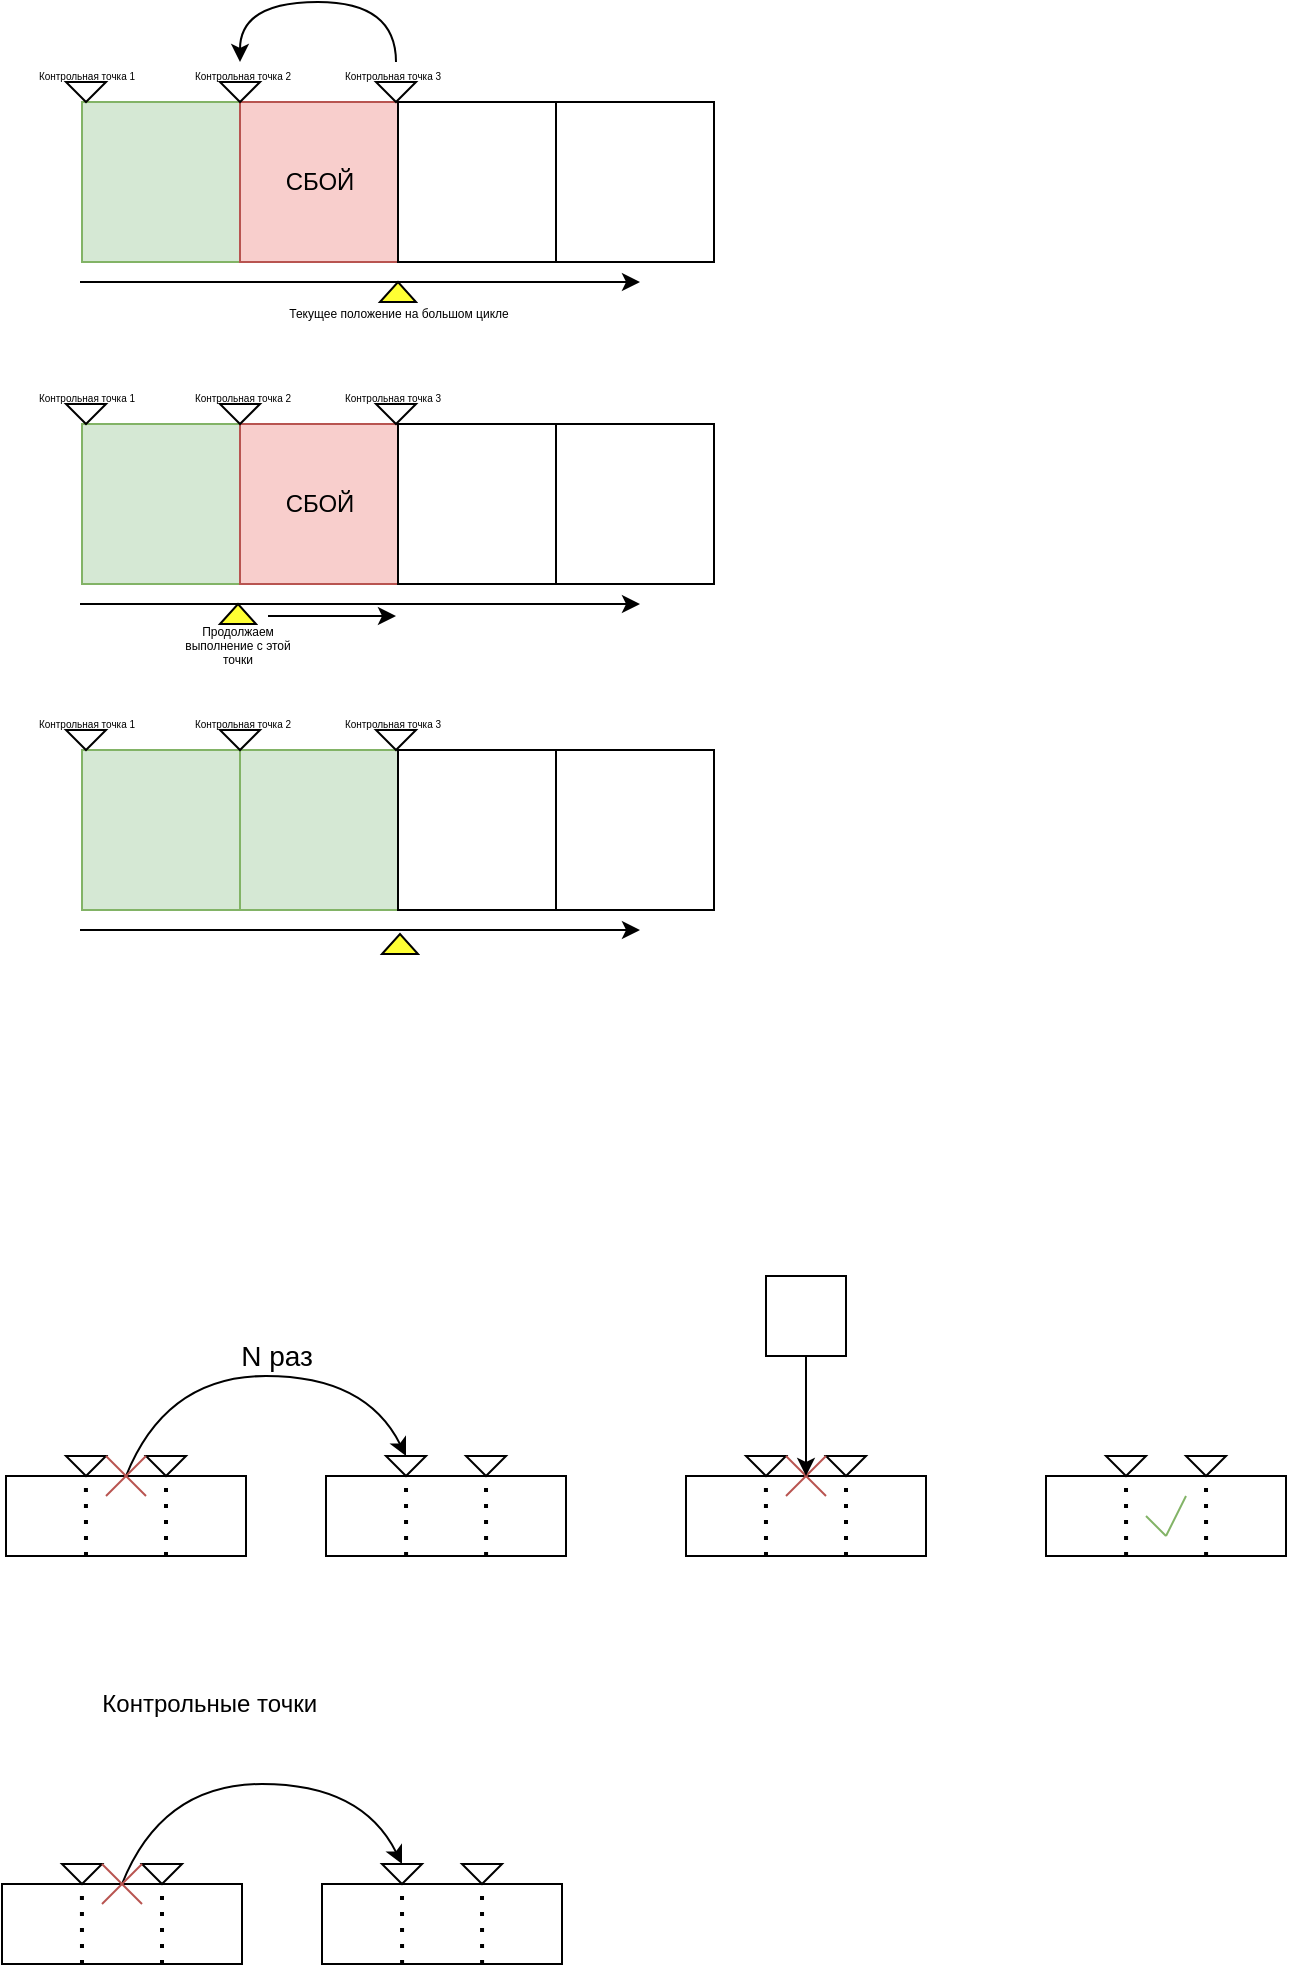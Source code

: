 <mxfile version="16.6.1" type="github">
  <diagram id="kUv60MwD6dkCK4IGCB6y" name="Page-1">
    <mxGraphModel dx="1678" dy="2049" grid="1" gridSize="10" guides="1" tooltips="1" connect="1" arrows="1" fold="1" page="1" pageScale="1" pageWidth="827" pageHeight="1169" background="none" math="0" shadow="0">
      <root>
        <mxCell id="0" />
        <mxCell id="1" parent="0" />
        <mxCell id="kLGDMWvkMEwNaBpiAJVr-1" value="" style="rounded=0;whiteSpace=wrap;html=1;" parent="1" vertex="1">
          <mxGeometry x="41" y="811" width="120" height="40" as="geometry" />
        </mxCell>
        <mxCell id="kLGDMWvkMEwNaBpiAJVr-2" value="" style="endArrow=none;dashed=1;html=1;dashPattern=1 3;strokeWidth=2;rounded=0;entryX=0.333;entryY=0;entryDx=0;entryDy=0;entryPerimeter=0;" parent="1" target="kLGDMWvkMEwNaBpiAJVr-1" edge="1">
          <mxGeometry width="50" height="50" relative="1" as="geometry">
            <mxPoint x="81" y="851" as="sourcePoint" />
            <mxPoint x="131" y="801" as="targetPoint" />
          </mxGeometry>
        </mxCell>
        <mxCell id="kLGDMWvkMEwNaBpiAJVr-3" value="" style="endArrow=none;dashed=1;html=1;dashPattern=1 3;strokeWidth=2;rounded=0;" parent="1" edge="1">
          <mxGeometry width="50" height="50" relative="1" as="geometry">
            <mxPoint x="121" y="851" as="sourcePoint" />
            <mxPoint x="121" y="811" as="targetPoint" />
          </mxGeometry>
        </mxCell>
        <mxCell id="kLGDMWvkMEwNaBpiAJVr-4" value="" style="triangle;whiteSpace=wrap;html=1;direction=south;" parent="1" vertex="1">
          <mxGeometry x="71" y="801" width="20" height="10" as="geometry" />
        </mxCell>
        <mxCell id="kLGDMWvkMEwNaBpiAJVr-5" value="" style="triangle;whiteSpace=wrap;html=1;direction=south;" parent="1" vertex="1">
          <mxGeometry x="111" y="801" width="20" height="10" as="geometry" />
        </mxCell>
        <mxCell id="kLGDMWvkMEwNaBpiAJVr-6" value="" style="rounded=0;whiteSpace=wrap;html=1;" parent="1" vertex="1">
          <mxGeometry x="201" y="811" width="120" height="40" as="geometry" />
        </mxCell>
        <mxCell id="kLGDMWvkMEwNaBpiAJVr-7" value="" style="endArrow=none;dashed=1;html=1;dashPattern=1 3;strokeWidth=2;rounded=0;entryX=0.333;entryY=0;entryDx=0;entryDy=0;entryPerimeter=0;" parent="1" edge="1">
          <mxGeometry width="50" height="50" relative="1" as="geometry">
            <mxPoint x="241.04" y="851" as="sourcePoint" />
            <mxPoint x="241.0" y="811" as="targetPoint" />
          </mxGeometry>
        </mxCell>
        <mxCell id="kLGDMWvkMEwNaBpiAJVr-8" value="" style="endArrow=none;dashed=1;html=1;dashPattern=1 3;strokeWidth=2;rounded=0;entryX=0.333;entryY=0;entryDx=0;entryDy=0;entryPerimeter=0;" parent="1" edge="1">
          <mxGeometry width="50" height="50" relative="1" as="geometry">
            <mxPoint x="281.04" y="851" as="sourcePoint" />
            <mxPoint x="281" y="811" as="targetPoint" />
          </mxGeometry>
        </mxCell>
        <mxCell id="kLGDMWvkMEwNaBpiAJVr-9" value="" style="triangle;whiteSpace=wrap;html=1;direction=south;" parent="1" vertex="1">
          <mxGeometry x="231" y="801" width="20" height="10" as="geometry" />
        </mxCell>
        <mxCell id="kLGDMWvkMEwNaBpiAJVr-10" value="" style="triangle;whiteSpace=wrap;html=1;direction=south;" parent="1" vertex="1">
          <mxGeometry x="271" y="801" width="20" height="10" as="geometry" />
        </mxCell>
        <mxCell id="kLGDMWvkMEwNaBpiAJVr-11" value="" style="curved=1;endArrow=classic;html=1;rounded=0;entryX=0;entryY=0.5;entryDx=0;entryDy=0;" parent="1" target="kLGDMWvkMEwNaBpiAJVr-9" edge="1">
          <mxGeometry width="50" height="50" relative="1" as="geometry">
            <mxPoint x="101" y="811" as="sourcePoint" />
            <mxPoint x="201" y="801" as="targetPoint" />
            <Array as="points">
              <mxPoint x="121" y="761" />
              <mxPoint x="221" y="761" />
            </Array>
          </mxGeometry>
        </mxCell>
        <mxCell id="kLGDMWvkMEwNaBpiAJVr-12" value="" style="endArrow=none;html=1;rounded=0;fillColor=#f8cecc;strokeColor=#b85450;" parent="1" edge="1">
          <mxGeometry width="50" height="50" relative="1" as="geometry">
            <mxPoint x="91" y="801" as="sourcePoint" />
            <mxPoint x="111" y="821" as="targetPoint" />
            <Array as="points">
              <mxPoint x="101" y="811" />
            </Array>
          </mxGeometry>
        </mxCell>
        <mxCell id="kLGDMWvkMEwNaBpiAJVr-13" value="" style="endArrow=none;html=1;rounded=0;fillColor=#f8cecc;strokeColor=#b85450;" parent="1" edge="1">
          <mxGeometry width="50" height="50" relative="1" as="geometry">
            <mxPoint x="91" y="821" as="sourcePoint" />
            <mxPoint x="111" y="801" as="targetPoint" />
          </mxGeometry>
        </mxCell>
        <mxCell id="kLGDMWvkMEwNaBpiAJVr-14" value="Контрольные точки&amp;nbsp;" style="text;html=1;align=center;verticalAlign=middle;resizable=0;points=[];autosize=1;strokeColor=none;fillColor=none;" parent="1" vertex="1">
          <mxGeometry x="81" y="711" width="130" height="20" as="geometry" />
        </mxCell>
        <mxCell id="NlPgxAXw65l1pPovX71C-1" value="" style="rounded=0;whiteSpace=wrap;html=1;" parent="1" vertex="1">
          <mxGeometry x="43" y="607" width="120" height="40" as="geometry" />
        </mxCell>
        <mxCell id="NlPgxAXw65l1pPovX71C-2" value="" style="endArrow=none;dashed=1;html=1;dashPattern=1 3;strokeWidth=2;rounded=0;entryX=0.333;entryY=0;entryDx=0;entryDy=0;entryPerimeter=0;" parent="1" target="NlPgxAXw65l1pPovX71C-1" edge="1">
          <mxGeometry width="50" height="50" relative="1" as="geometry">
            <mxPoint x="83" y="647" as="sourcePoint" />
            <mxPoint x="133" y="597" as="targetPoint" />
          </mxGeometry>
        </mxCell>
        <mxCell id="NlPgxAXw65l1pPovX71C-3" value="" style="endArrow=none;dashed=1;html=1;dashPattern=1 3;strokeWidth=2;rounded=0;" parent="1" edge="1">
          <mxGeometry width="50" height="50" relative="1" as="geometry">
            <mxPoint x="123" y="647" as="sourcePoint" />
            <mxPoint x="123" y="607" as="targetPoint" />
          </mxGeometry>
        </mxCell>
        <mxCell id="NlPgxAXw65l1pPovX71C-4" value="" style="triangle;whiteSpace=wrap;html=1;direction=south;" parent="1" vertex="1">
          <mxGeometry x="73" y="597" width="20" height="10" as="geometry" />
        </mxCell>
        <mxCell id="NlPgxAXw65l1pPovX71C-5" value="" style="triangle;whiteSpace=wrap;html=1;direction=south;" parent="1" vertex="1">
          <mxGeometry x="113" y="597" width="20" height="10" as="geometry" />
        </mxCell>
        <mxCell id="NlPgxAXw65l1pPovX71C-6" value="" style="rounded=0;whiteSpace=wrap;html=1;" parent="1" vertex="1">
          <mxGeometry x="203" y="607" width="120" height="40" as="geometry" />
        </mxCell>
        <mxCell id="NlPgxAXw65l1pPovX71C-7" value="" style="endArrow=none;dashed=1;html=1;dashPattern=1 3;strokeWidth=2;rounded=0;entryX=0.333;entryY=0;entryDx=0;entryDy=0;entryPerimeter=0;" parent="1" edge="1">
          <mxGeometry width="50" height="50" relative="1" as="geometry">
            <mxPoint x="243.04" y="647" as="sourcePoint" />
            <mxPoint x="243" y="607" as="targetPoint" />
          </mxGeometry>
        </mxCell>
        <mxCell id="NlPgxAXw65l1pPovX71C-8" value="" style="endArrow=none;dashed=1;html=1;dashPattern=1 3;strokeWidth=2;rounded=0;entryX=0.333;entryY=0;entryDx=0;entryDy=0;entryPerimeter=0;" parent="1" edge="1">
          <mxGeometry width="50" height="50" relative="1" as="geometry">
            <mxPoint x="283.04" y="647" as="sourcePoint" />
            <mxPoint x="283" y="607" as="targetPoint" />
          </mxGeometry>
        </mxCell>
        <mxCell id="NlPgxAXw65l1pPovX71C-9" value="" style="triangle;whiteSpace=wrap;html=1;direction=south;" parent="1" vertex="1">
          <mxGeometry x="233" y="597" width="20" height="10" as="geometry" />
        </mxCell>
        <mxCell id="NlPgxAXw65l1pPovX71C-10" value="" style="triangle;whiteSpace=wrap;html=1;direction=south;" parent="1" vertex="1">
          <mxGeometry x="273" y="597" width="20" height="10" as="geometry" />
        </mxCell>
        <mxCell id="NlPgxAXw65l1pPovX71C-11" value="" style="curved=1;endArrow=classic;html=1;rounded=0;entryX=0;entryY=0.5;entryDx=0;entryDy=0;" parent="1" target="NlPgxAXw65l1pPovX71C-9" edge="1">
          <mxGeometry width="50" height="50" relative="1" as="geometry">
            <mxPoint x="103" y="607" as="sourcePoint" />
            <mxPoint x="203" y="597" as="targetPoint" />
            <Array as="points">
              <mxPoint x="123" y="557" />
              <mxPoint x="223" y="557" />
            </Array>
          </mxGeometry>
        </mxCell>
        <mxCell id="NlPgxAXw65l1pPovX71C-12" value="" style="endArrow=none;html=1;rounded=0;fillColor=#f8cecc;strokeColor=#b85450;" parent="1" edge="1">
          <mxGeometry width="50" height="50" relative="1" as="geometry">
            <mxPoint x="93" y="597" as="sourcePoint" />
            <mxPoint x="113" y="617" as="targetPoint" />
            <Array as="points">
              <mxPoint x="103" y="607" />
            </Array>
          </mxGeometry>
        </mxCell>
        <mxCell id="NlPgxAXw65l1pPovX71C-13" value="" style="endArrow=none;html=1;rounded=0;fillColor=#f8cecc;strokeColor=#b85450;" parent="1" edge="1">
          <mxGeometry width="50" height="50" relative="1" as="geometry">
            <mxPoint x="93" y="617" as="sourcePoint" />
            <mxPoint x="113" y="597" as="targetPoint" />
          </mxGeometry>
        </mxCell>
        <mxCell id="NlPgxAXw65l1pPovX71C-15" value="N раз" style="text;html=1;align=center;verticalAlign=middle;resizable=0;points=[];autosize=1;strokeColor=none;fillColor=none;fontSize=14;" parent="1" vertex="1">
          <mxGeometry x="153" y="537" width="50" height="20" as="geometry" />
        </mxCell>
        <mxCell id="NlPgxAXw65l1pPovX71C-16" value="" style="rounded=0;whiteSpace=wrap;html=1;" parent="1" vertex="1">
          <mxGeometry x="383" y="607" width="120" height="40" as="geometry" />
        </mxCell>
        <mxCell id="NlPgxAXw65l1pPovX71C-17" value="" style="endArrow=none;dashed=1;html=1;dashPattern=1 3;strokeWidth=2;rounded=0;entryX=0.333;entryY=0;entryDx=0;entryDy=0;entryPerimeter=0;" parent="1" target="NlPgxAXw65l1pPovX71C-16" edge="1">
          <mxGeometry width="50" height="50" relative="1" as="geometry">
            <mxPoint x="423" y="647" as="sourcePoint" />
            <mxPoint x="473" y="597" as="targetPoint" />
          </mxGeometry>
        </mxCell>
        <mxCell id="NlPgxAXw65l1pPovX71C-18" value="" style="endArrow=none;dashed=1;html=1;dashPattern=1 3;strokeWidth=2;rounded=0;" parent="1" edge="1">
          <mxGeometry width="50" height="50" relative="1" as="geometry">
            <mxPoint x="463" y="647" as="sourcePoint" />
            <mxPoint x="463" y="607" as="targetPoint" />
          </mxGeometry>
        </mxCell>
        <mxCell id="NlPgxAXw65l1pPovX71C-19" value="" style="triangle;whiteSpace=wrap;html=1;direction=south;" parent="1" vertex="1">
          <mxGeometry x="413" y="597" width="20" height="10" as="geometry" />
        </mxCell>
        <mxCell id="NlPgxAXw65l1pPovX71C-20" value="" style="triangle;whiteSpace=wrap;html=1;direction=south;" parent="1" vertex="1">
          <mxGeometry x="453" y="597" width="20" height="10" as="geometry" />
        </mxCell>
        <mxCell id="NlPgxAXw65l1pPovX71C-21" value="" style="rounded=0;whiteSpace=wrap;html=1;" parent="1" vertex="1">
          <mxGeometry x="563" y="607" width="120" height="40" as="geometry" />
        </mxCell>
        <mxCell id="NlPgxAXw65l1pPovX71C-22" value="" style="endArrow=none;dashed=1;html=1;dashPattern=1 3;strokeWidth=2;rounded=0;entryX=0.333;entryY=0;entryDx=0;entryDy=0;entryPerimeter=0;" parent="1" edge="1">
          <mxGeometry width="50" height="50" relative="1" as="geometry">
            <mxPoint x="603.04" y="647" as="sourcePoint" />
            <mxPoint x="603" y="607" as="targetPoint" />
          </mxGeometry>
        </mxCell>
        <mxCell id="NlPgxAXw65l1pPovX71C-23" value="" style="endArrow=none;dashed=1;html=1;dashPattern=1 3;strokeWidth=2;rounded=0;entryX=0.333;entryY=0;entryDx=0;entryDy=0;entryPerimeter=0;" parent="1" edge="1">
          <mxGeometry width="50" height="50" relative="1" as="geometry">
            <mxPoint x="643.04" y="647" as="sourcePoint" />
            <mxPoint x="643" y="607" as="targetPoint" />
          </mxGeometry>
        </mxCell>
        <mxCell id="NlPgxAXw65l1pPovX71C-24" value="" style="triangle;whiteSpace=wrap;html=1;direction=south;" parent="1" vertex="1">
          <mxGeometry x="593" y="597" width="20" height="10" as="geometry" />
        </mxCell>
        <mxCell id="NlPgxAXw65l1pPovX71C-25" value="" style="triangle;whiteSpace=wrap;html=1;direction=south;" parent="1" vertex="1">
          <mxGeometry x="633" y="597" width="20" height="10" as="geometry" />
        </mxCell>
        <mxCell id="NlPgxAXw65l1pPovX71C-27" value="" style="endArrow=none;html=1;rounded=0;fillColor=#f8cecc;strokeColor=#b85450;" parent="1" edge="1">
          <mxGeometry width="50" height="50" relative="1" as="geometry">
            <mxPoint x="433" y="597" as="sourcePoint" />
            <mxPoint x="453" y="617" as="targetPoint" />
            <Array as="points">
              <mxPoint x="443" y="607" />
            </Array>
          </mxGeometry>
        </mxCell>
        <mxCell id="NlPgxAXw65l1pPovX71C-28" value="" style="endArrow=none;html=1;rounded=0;fillColor=#f8cecc;strokeColor=#b85450;" parent="1" edge="1">
          <mxGeometry width="50" height="50" relative="1" as="geometry">
            <mxPoint x="433" y="617" as="sourcePoint" />
            <mxPoint x="453" y="597" as="targetPoint" />
          </mxGeometry>
        </mxCell>
        <mxCell id="NlPgxAXw65l1pPovX71C-30" value="" style="whiteSpace=wrap;html=1;aspect=fixed;fontSize=14;fillColor=none;" parent="1" vertex="1">
          <mxGeometry x="423" y="507" width="40" height="40" as="geometry" />
        </mxCell>
        <mxCell id="NlPgxAXw65l1pPovX71C-31" value="" style="endArrow=classic;html=1;rounded=0;fontSize=14;exitX=0.5;exitY=1;exitDx=0;exitDy=0;" parent="1" source="NlPgxAXw65l1pPovX71C-30" edge="1">
          <mxGeometry width="50" height="50" relative="1" as="geometry">
            <mxPoint x="443" y="777" as="sourcePoint" />
            <mxPoint x="443" y="607" as="targetPoint" />
          </mxGeometry>
        </mxCell>
        <mxCell id="NlPgxAXw65l1pPovX71C-32" value="" style="endArrow=none;html=1;rounded=0;fontSize=14;fillColor=#d5e8d4;strokeColor=#82b366;" parent="1" edge="1">
          <mxGeometry width="50" height="50" relative="1" as="geometry">
            <mxPoint x="613" y="627" as="sourcePoint" />
            <mxPoint x="623" y="637" as="targetPoint" />
          </mxGeometry>
        </mxCell>
        <mxCell id="NlPgxAXw65l1pPovX71C-33" value="" style="endArrow=none;html=1;rounded=0;fontSize=14;fillColor=#d5e8d4;strokeColor=#82b366;" parent="1" edge="1">
          <mxGeometry width="50" height="50" relative="1" as="geometry">
            <mxPoint x="623" y="637.0" as="sourcePoint" />
            <mxPoint x="633" y="617" as="targetPoint" />
          </mxGeometry>
        </mxCell>
        <mxCell id="4syit33xoirIwZVw5A3h-1" value="" style="rounded=0;whiteSpace=wrap;html=1;fillColor=#d5e8d4;strokeColor=#82b366;" vertex="1" parent="1">
          <mxGeometry x="81" y="-80" width="79" height="80" as="geometry" />
        </mxCell>
        <mxCell id="4syit33xoirIwZVw5A3h-4" value="" style="rounded=0;whiteSpace=wrap;html=1;fillColor=#f8cecc;strokeColor=#b85450;" vertex="1" parent="1">
          <mxGeometry x="160" y="-80" width="79" height="80" as="geometry" />
        </mxCell>
        <mxCell id="4syit33xoirIwZVw5A3h-5" value="" style="rounded=0;whiteSpace=wrap;html=1;" vertex="1" parent="1">
          <mxGeometry x="239" y="-80" width="79" height="80" as="geometry" />
        </mxCell>
        <mxCell id="4syit33xoirIwZVw5A3h-9" value="" style="triangle;whiteSpace=wrap;html=1;direction=south;" vertex="1" parent="1">
          <mxGeometry x="150" y="-90" width="20" height="10" as="geometry" />
        </mxCell>
        <mxCell id="4syit33xoirIwZVw5A3h-10" value="" style="triangle;whiteSpace=wrap;html=1;direction=south;" vertex="1" parent="1">
          <mxGeometry x="228" y="-90" width="20" height="10" as="geometry" />
        </mxCell>
        <mxCell id="4syit33xoirIwZVw5A3h-11" value="" style="triangle;whiteSpace=wrap;html=1;direction=south;" vertex="1" parent="1">
          <mxGeometry x="73" y="-90" width="20" height="10" as="geometry" />
        </mxCell>
        <mxCell id="4syit33xoirIwZVw5A3h-12" value="&lt;font style=&quot;font-size: 5px&quot;&gt;Контрольная точка 1&lt;/font&gt;" style="text;html=1;strokeColor=none;fillColor=none;align=center;verticalAlign=middle;whiteSpace=wrap;rounded=0;" vertex="1" parent="1">
          <mxGeometry x="54.5" y="-100" width="57" height="10" as="geometry" />
        </mxCell>
        <mxCell id="4syit33xoirIwZVw5A3h-13" value="&lt;font style=&quot;font-size: 5px&quot;&gt;Контрольная точка 2&lt;/font&gt;" style="text;html=1;strokeColor=none;fillColor=none;align=center;verticalAlign=middle;whiteSpace=wrap;rounded=0;" vertex="1" parent="1">
          <mxGeometry x="133" y="-100" width="57" height="10" as="geometry" />
        </mxCell>
        <mxCell id="4syit33xoirIwZVw5A3h-14" value="&lt;font style=&quot;font-size: 5px&quot;&gt;Контрольная точка 3&lt;br&gt;&lt;/font&gt;" style="text;html=1;strokeColor=none;fillColor=none;align=center;verticalAlign=middle;whiteSpace=wrap;rounded=0;" vertex="1" parent="1">
          <mxGeometry x="208" y="-100" width="57" height="10" as="geometry" />
        </mxCell>
        <mxCell id="4syit33xoirIwZVw5A3h-15" value="&lt;font style=&quot;font-size: 12px&quot;&gt;СБОЙ&lt;/font&gt;" style="text;html=1;strokeColor=none;fillColor=none;align=center;verticalAlign=middle;whiteSpace=wrap;rounded=0;fontSize=5;" vertex="1" parent="1">
          <mxGeometry x="169.5" y="-55" width="60" height="30" as="geometry" />
        </mxCell>
        <mxCell id="4syit33xoirIwZVw5A3h-16" value="" style="endArrow=classic;html=1;rounded=0;fontSize=12;" edge="1" parent="1">
          <mxGeometry width="50" height="50" relative="1" as="geometry">
            <mxPoint x="80" y="10" as="sourcePoint" />
            <mxPoint x="360" y="10" as="targetPoint" />
          </mxGeometry>
        </mxCell>
        <mxCell id="4syit33xoirIwZVw5A3h-18" value="" style="triangle;whiteSpace=wrap;html=1;fontSize=12;fillColor=#FFFF33;gradientColor=none;direction=north;" vertex="1" parent="1">
          <mxGeometry x="230" y="10" width="18" height="10" as="geometry" />
        </mxCell>
        <mxCell id="4syit33xoirIwZVw5A3h-19" value="" style="curved=1;endArrow=classic;html=1;rounded=0;fontSize=12;" edge="1" parent="1">
          <mxGeometry width="50" height="50" relative="1" as="geometry">
            <mxPoint x="238" y="-100" as="sourcePoint" />
            <mxPoint x="160" y="-100" as="targetPoint" />
            <Array as="points">
              <mxPoint x="238" y="-130" />
              <mxPoint x="160" y="-130" />
            </Array>
          </mxGeometry>
        </mxCell>
        <mxCell id="4syit33xoirIwZVw5A3h-20" value="&lt;font style=&quot;font-size: 6px&quot;&gt;Текущее положение на большом цикле&lt;/font&gt;" style="text;html=1;strokeColor=none;fillColor=none;align=center;verticalAlign=middle;whiteSpace=wrap;rounded=0;fontSize=12;" vertex="1" parent="1">
          <mxGeometry x="179.5" y="14" width="119" height="20" as="geometry" />
        </mxCell>
        <mxCell id="4syit33xoirIwZVw5A3h-21" value="" style="rounded=0;whiteSpace=wrap;html=1;fillColor=#d5e8d4;strokeColor=#82b366;" vertex="1" parent="1">
          <mxGeometry x="81" y="81" width="79" height="80" as="geometry" />
        </mxCell>
        <mxCell id="4syit33xoirIwZVw5A3h-22" value="" style="rounded=0;whiteSpace=wrap;html=1;fillColor=#f8cecc;strokeColor=#b85450;" vertex="1" parent="1">
          <mxGeometry x="160" y="81" width="79" height="80" as="geometry" />
        </mxCell>
        <mxCell id="4syit33xoirIwZVw5A3h-23" value="" style="rounded=0;whiteSpace=wrap;html=1;" vertex="1" parent="1">
          <mxGeometry x="239" y="81" width="79" height="80" as="geometry" />
        </mxCell>
        <mxCell id="4syit33xoirIwZVw5A3h-24" value="" style="triangle;whiteSpace=wrap;html=1;direction=south;" vertex="1" parent="1">
          <mxGeometry x="150" y="71" width="20" height="10" as="geometry" />
        </mxCell>
        <mxCell id="4syit33xoirIwZVw5A3h-25" value="" style="triangle;whiteSpace=wrap;html=1;direction=south;" vertex="1" parent="1">
          <mxGeometry x="228" y="71" width="20" height="10" as="geometry" />
        </mxCell>
        <mxCell id="4syit33xoirIwZVw5A3h-26" value="" style="triangle;whiteSpace=wrap;html=1;direction=south;" vertex="1" parent="1">
          <mxGeometry x="73" y="71" width="20" height="10" as="geometry" />
        </mxCell>
        <mxCell id="4syit33xoirIwZVw5A3h-27" value="&lt;font style=&quot;font-size: 5px&quot;&gt;Контрольная точка 1&lt;/font&gt;" style="text;html=1;strokeColor=none;fillColor=none;align=center;verticalAlign=middle;whiteSpace=wrap;rounded=0;" vertex="1" parent="1">
          <mxGeometry x="54.5" y="61" width="57" height="10" as="geometry" />
        </mxCell>
        <mxCell id="4syit33xoirIwZVw5A3h-28" value="&lt;font style=&quot;font-size: 5px&quot;&gt;Контрольная точка 2&lt;/font&gt;" style="text;html=1;strokeColor=none;fillColor=none;align=center;verticalAlign=middle;whiteSpace=wrap;rounded=0;" vertex="1" parent="1">
          <mxGeometry x="133" y="61" width="57" height="10" as="geometry" />
        </mxCell>
        <mxCell id="4syit33xoirIwZVw5A3h-29" value="&lt;font style=&quot;font-size: 5px&quot;&gt;Контрольная точка 3&lt;br&gt;&lt;/font&gt;" style="text;html=1;strokeColor=none;fillColor=none;align=center;verticalAlign=middle;whiteSpace=wrap;rounded=0;" vertex="1" parent="1">
          <mxGeometry x="208" y="61" width="57" height="10" as="geometry" />
        </mxCell>
        <mxCell id="4syit33xoirIwZVw5A3h-30" value="&lt;font style=&quot;font-size: 12px&quot;&gt;СБОЙ&lt;/font&gt;" style="text;html=1;strokeColor=none;fillColor=none;align=center;verticalAlign=middle;whiteSpace=wrap;rounded=0;fontSize=5;" vertex="1" parent="1">
          <mxGeometry x="169.5" y="106" width="60" height="30" as="geometry" />
        </mxCell>
        <mxCell id="4syit33xoirIwZVw5A3h-31" value="" style="endArrow=classic;html=1;rounded=0;fontSize=12;" edge="1" parent="1">
          <mxGeometry width="50" height="50" relative="1" as="geometry">
            <mxPoint x="80" y="171" as="sourcePoint" />
            <mxPoint x="360" y="171" as="targetPoint" />
          </mxGeometry>
        </mxCell>
        <mxCell id="4syit33xoirIwZVw5A3h-32" value="" style="triangle;whiteSpace=wrap;html=1;fontSize=12;fillColor=#FFFF33;gradientColor=none;direction=north;" vertex="1" parent="1">
          <mxGeometry x="150" y="171" width="18" height="10" as="geometry" />
        </mxCell>
        <mxCell id="4syit33xoirIwZVw5A3h-35" value="Продолжаем выполнение с этой точки" style="text;html=1;strokeColor=none;fillColor=none;align=center;verticalAlign=middle;whiteSpace=wrap;rounded=0;fontSize=6;" vertex="1" parent="1">
          <mxGeometry x="129" y="177" width="60" height="30" as="geometry" />
        </mxCell>
        <mxCell id="4syit33xoirIwZVw5A3h-36" value="" style="rounded=0;whiteSpace=wrap;html=1;fillColor=#d5e8d4;strokeColor=#82b366;" vertex="1" parent="1">
          <mxGeometry x="81" y="244" width="79" height="80" as="geometry" />
        </mxCell>
        <mxCell id="4syit33xoirIwZVw5A3h-37" value="" style="rounded=0;whiteSpace=wrap;html=1;fillColor=#d5e8d4;strokeColor=#82b366;" vertex="1" parent="1">
          <mxGeometry x="160" y="244" width="79" height="80" as="geometry" />
        </mxCell>
        <mxCell id="4syit33xoirIwZVw5A3h-38" value="" style="rounded=0;whiteSpace=wrap;html=1;" vertex="1" parent="1">
          <mxGeometry x="239" y="244" width="79" height="80" as="geometry" />
        </mxCell>
        <mxCell id="4syit33xoirIwZVw5A3h-39" value="" style="triangle;whiteSpace=wrap;html=1;direction=south;" vertex="1" parent="1">
          <mxGeometry x="150" y="234" width="20" height="10" as="geometry" />
        </mxCell>
        <mxCell id="4syit33xoirIwZVw5A3h-40" value="" style="triangle;whiteSpace=wrap;html=1;direction=south;" vertex="1" parent="1">
          <mxGeometry x="228" y="234" width="20" height="10" as="geometry" />
        </mxCell>
        <mxCell id="4syit33xoirIwZVw5A3h-41" value="" style="triangle;whiteSpace=wrap;html=1;direction=south;" vertex="1" parent="1">
          <mxGeometry x="73" y="234" width="20" height="10" as="geometry" />
        </mxCell>
        <mxCell id="4syit33xoirIwZVw5A3h-42" value="&lt;font style=&quot;font-size: 5px&quot;&gt;Контрольная точка 1&lt;/font&gt;" style="text;html=1;strokeColor=none;fillColor=none;align=center;verticalAlign=middle;whiteSpace=wrap;rounded=0;" vertex="1" parent="1">
          <mxGeometry x="54.5" y="224" width="57" height="10" as="geometry" />
        </mxCell>
        <mxCell id="4syit33xoirIwZVw5A3h-43" value="&lt;font style=&quot;font-size: 5px&quot;&gt;Контрольная точка 2&lt;/font&gt;" style="text;html=1;strokeColor=none;fillColor=none;align=center;verticalAlign=middle;whiteSpace=wrap;rounded=0;" vertex="1" parent="1">
          <mxGeometry x="133" y="224" width="57" height="10" as="geometry" />
        </mxCell>
        <mxCell id="4syit33xoirIwZVw5A3h-44" value="&lt;font style=&quot;font-size: 5px&quot;&gt;Контрольная точка 3&lt;br&gt;&lt;/font&gt;" style="text;html=1;strokeColor=none;fillColor=none;align=center;verticalAlign=middle;whiteSpace=wrap;rounded=0;" vertex="1" parent="1">
          <mxGeometry x="208" y="224" width="57" height="10" as="geometry" />
        </mxCell>
        <mxCell id="4syit33xoirIwZVw5A3h-46" value="" style="endArrow=classic;html=1;rounded=0;fontSize=12;" edge="1" parent="1">
          <mxGeometry width="50" height="50" relative="1" as="geometry">
            <mxPoint x="80" y="334.0" as="sourcePoint" />
            <mxPoint x="360" y="334.0" as="targetPoint" />
          </mxGeometry>
        </mxCell>
        <mxCell id="4syit33xoirIwZVw5A3h-47" value="" style="triangle;whiteSpace=wrap;html=1;fontSize=12;fillColor=#FFFF33;gradientColor=none;direction=north;" vertex="1" parent="1">
          <mxGeometry x="231" y="336" width="18" height="10" as="geometry" />
        </mxCell>
        <mxCell id="4syit33xoirIwZVw5A3h-49" value="" style="endArrow=classic;html=1;rounded=0;fontSize=6;exitX=0.75;exitY=0;exitDx=0;exitDy=0;" edge="1" parent="1" source="4syit33xoirIwZVw5A3h-35">
          <mxGeometry width="50" height="50" relative="1" as="geometry">
            <mxPoint x="204" y="188" as="sourcePoint" />
            <mxPoint x="238" y="177" as="targetPoint" />
          </mxGeometry>
        </mxCell>
        <mxCell id="4syit33xoirIwZVw5A3h-50" value="" style="rounded=0;whiteSpace=wrap;html=1;" vertex="1" parent="1">
          <mxGeometry x="318" y="-80" width="79" height="80" as="geometry" />
        </mxCell>
        <mxCell id="4syit33xoirIwZVw5A3h-51" value="" style="rounded=0;whiteSpace=wrap;html=1;" vertex="1" parent="1">
          <mxGeometry x="318" y="81" width="79" height="80" as="geometry" />
        </mxCell>
        <mxCell id="4syit33xoirIwZVw5A3h-52" value="" style="rounded=0;whiteSpace=wrap;html=1;" vertex="1" parent="1">
          <mxGeometry x="318" y="244" width="79" height="80" as="geometry" />
        </mxCell>
      </root>
    </mxGraphModel>
  </diagram>
</mxfile>
